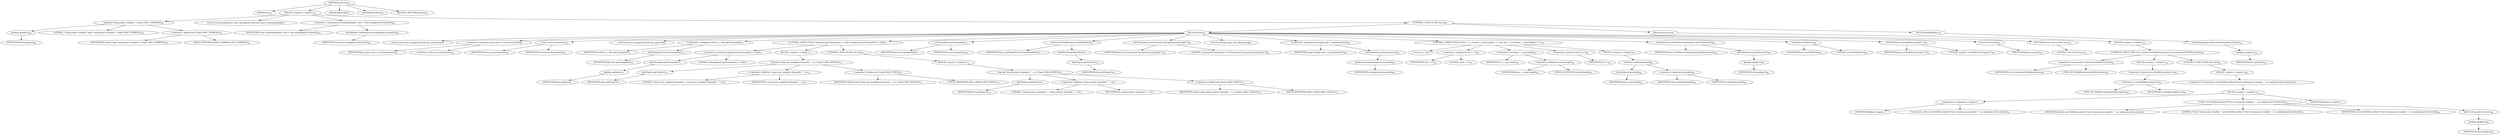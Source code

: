 digraph "execute" {  
"64" [label = <(METHOD,execute)<SUB>61</SUB>> ]
"6" [label = <(PARAM,this)<SUB>61</SUB>> ]
"65" [label = <(BLOCK,&lt;empty&gt;,&lt;empty&gt;)<SUB>62</SUB>> ]
"66" [label = <(log,log(&quot;Using jasper compiler&quot;, Project.MSG_VERBOSE))<SUB>63</SUB>> ]
"67" [label = <(getJspc,getJspc())<SUB>63</SUB>> ]
"5" [label = <(IDENTIFIER,this,getJspc())<SUB>63</SUB>> ]
"68" [label = <(LITERAL,&quot;Using jasper compiler&quot;,log(&quot;Using jasper compiler&quot;, Project.MSG_VERBOSE))<SUB>63</SUB>> ]
"69" [label = <(&lt;operator&gt;.fieldAccess,Project.MSG_VERBOSE)<SUB>63</SUB>> ]
"70" [label = <(IDENTIFIER,Project,log(&quot;Using jasper compiler&quot;, Project.MSG_VERBOSE))<SUB>63</SUB>> ]
"71" [label = <(FIELD_IDENTIFIER,MSG_VERBOSE,MSG_VERBOSE)<SUB>63</SUB>> ]
"72" [label = <(LOCAL,CommandlineJava cmd: org.apache.tools.ant.types.CommandlineJava)> ]
"73" [label = <(&lt;operator&gt;.assignment,CommandlineJava cmd = this.setupJasperCommand())<SUB>64</SUB>> ]
"74" [label = <(IDENTIFIER,cmd,CommandlineJava cmd = this.setupJasperCommand())<SUB>64</SUB>> ]
"75" [label = <(setupJasperCommand,this.setupJasperCommand())<SUB>64</SUB>> ]
"7" [label = <(IDENTIFIER,this,this.setupJasperCommand())<SUB>64</SUB>> ]
"76" [label = <(CONTROL_STRUCTURE,try,try)<SUB>66</SUB>> ]
"77" [label = <(BLOCK,try,try)<SUB>66</SUB>> ]
"9" [label = <(LOCAL,Java java: org.apache.tools.ant.taskdefs.Java)> ]
"78" [label = <(&lt;operator&gt;.assignment,Java java = new Java(owner))<SUB>69</SUB>> ]
"79" [label = <(IDENTIFIER,java,Java java = new Java(owner))<SUB>69</SUB>> ]
"80" [label = <(&lt;operator&gt;.alloc,new Java(owner))<SUB>69</SUB>> ]
"81" [label = <(&lt;init&gt;,new Java(owner))<SUB>69</SUB>> ]
"8" [label = <(IDENTIFIER,java,new Java(owner))<SUB>69</SUB>> ]
"82" [label = <(IDENTIFIER,owner,new Java(owner))<SUB>69</SUB>> ]
"83" [label = <(LOCAL,Path p: org.apache.tools.ant.types.Path)> ]
"84" [label = <(&lt;operator&gt;.assignment,Path p = this.getClasspath())<SUB>70</SUB>> ]
"85" [label = <(IDENTIFIER,p,Path p = this.getClasspath())<SUB>70</SUB>> ]
"86" [label = <(getClasspath,this.getClasspath())<SUB>70</SUB>> ]
"10" [label = <(IDENTIFIER,this,this.getClasspath())<SUB>70</SUB>> ]
"87" [label = <(CONTROL_STRUCTURE,if (getJspc().getClasspath() != null),if (getJspc().getClasspath() != null))<SUB>71</SUB>> ]
"88" [label = <(&lt;operator&gt;.notEquals,getJspc().getClasspath() != null)<SUB>71</SUB>> ]
"89" [label = <(getClasspath,getClasspath())<SUB>71</SUB>> ]
"90" [label = <(getJspc,getJspc())<SUB>71</SUB>> ]
"11" [label = <(IDENTIFIER,this,getJspc())<SUB>71</SUB>> ]
"91" [label = <(LITERAL,null,getJspc().getClasspath() != null)<SUB>71</SUB>> ]
"92" [label = <(BLOCK,&lt;empty&gt;,&lt;empty&gt;)<SUB>71</SUB>> ]
"93" [label = <(log,log(&quot;using user supplied classpath: &quot; + p, Project.MSG_DEBUG))<SUB>72</SUB>> ]
"94" [label = <(getProject,getProject())<SUB>72</SUB>> ]
"12" [label = <(IDENTIFIER,this,getProject())<SUB>72</SUB>> ]
"95" [label = <(&lt;operator&gt;.addition,&quot;using user supplied classpath: &quot; + p)<SUB>72</SUB>> ]
"96" [label = <(LITERAL,&quot;using user supplied classpath: &quot;,&quot;using user supplied classpath: &quot; + p)<SUB>72</SUB>> ]
"97" [label = <(IDENTIFIER,p,&quot;using user supplied classpath: &quot; + p)<SUB>72</SUB>> ]
"98" [label = <(&lt;operator&gt;.fieldAccess,Project.MSG_DEBUG)<SUB>73</SUB>> ]
"99" [label = <(IDENTIFIER,Project,log(&quot;using user supplied classpath: &quot; + p, Project.MSG_DEBUG))<SUB>73</SUB>> ]
"100" [label = <(FIELD_IDENTIFIER,MSG_DEBUG,MSG_DEBUG)<SUB>73</SUB>> ]
"101" [label = <(CONTROL_STRUCTURE,else,else)<SUB>74</SUB>> ]
"102" [label = <(BLOCK,&lt;empty&gt;,&lt;empty&gt;)<SUB>74</SUB>> ]
"103" [label = <(log,log(&quot;using system classpath: &quot; + p, Project.MSG_DEBUG))<SUB>75</SUB>> ]
"104" [label = <(getProject,getProject())<SUB>75</SUB>> ]
"13" [label = <(IDENTIFIER,this,getProject())<SUB>75</SUB>> ]
"105" [label = <(&lt;operator&gt;.addition,&quot;using system classpath: &quot; + p)<SUB>75</SUB>> ]
"106" [label = <(LITERAL,&quot;using system classpath: &quot;,&quot;using system classpath: &quot; + p)<SUB>75</SUB>> ]
"107" [label = <(IDENTIFIER,p,&quot;using system classpath: &quot; + p)<SUB>75</SUB>> ]
"108" [label = <(&lt;operator&gt;.fieldAccess,Project.MSG_DEBUG)<SUB>76</SUB>> ]
"109" [label = <(IDENTIFIER,Project,log(&quot;using system classpath: &quot; + p, Project.MSG_DEBUG))<SUB>76</SUB>> ]
"110" [label = <(FIELD_IDENTIFIER,MSG_DEBUG,MSG_DEBUG)<SUB>76</SUB>> ]
"111" [label = <(setClasspath,setClasspath(p))<SUB>78</SUB>> ]
"112" [label = <(IDENTIFIER,java,setClasspath(p))<SUB>78</SUB>> ]
"113" [label = <(IDENTIFIER,p,setClasspath(p))<SUB>78</SUB>> ]
"114" [label = <(setDir,setDir(getProject().getBaseDir()))<SUB>79</SUB>> ]
"115" [label = <(IDENTIFIER,java,setDir(getProject().getBaseDir()))<SUB>79</SUB>> ]
"116" [label = <(getBaseDir,getBaseDir())<SUB>79</SUB>> ]
"117" [label = <(getProject,getProject())<SUB>79</SUB>> ]
"14" [label = <(IDENTIFIER,this,getProject())<SUB>79</SUB>> ]
"118" [label = <(setClassname,setClassname(&quot;org.apache.jasper.JspC&quot;))<SUB>80</SUB>> ]
"119" [label = <(IDENTIFIER,java,setClassname(&quot;org.apache.jasper.JspC&quot;))<SUB>80</SUB>> ]
"120" [label = <(LITERAL,&quot;org.apache.jasper.JspC&quot;,setClassname(&quot;org.apache.jasper.JspC&quot;))<SUB>80</SUB>> ]
"121" [label = <(LOCAL,String[] args: java.lang.String[])> ]
"122" [label = <(&lt;operator&gt;.assignment,String[] args = getArguments())<SUB>82</SUB>> ]
"123" [label = <(IDENTIFIER,args,String[] args = getArguments())<SUB>82</SUB>> ]
"124" [label = <(getArguments,getArguments())<SUB>82</SUB>> ]
"125" [label = <(getJavaCommand,getJavaCommand())<SUB>82</SUB>> ]
"126" [label = <(IDENTIFIER,cmd,getJavaCommand())<SUB>82</SUB>> ]
"127" [label = <(CONTROL_STRUCTURE,for (int i = 0; Some(i &lt; args.length); i++),for (int i = 0; Some(i &lt; args.length); i++))<SUB>83</SUB>> ]
"128" [label = <(LOCAL,int i: int)> ]
"129" [label = <(&lt;operator&gt;.assignment,int i = 0)<SUB>83</SUB>> ]
"130" [label = <(IDENTIFIER,i,int i = 0)<SUB>83</SUB>> ]
"131" [label = <(LITERAL,0,int i = 0)<SUB>83</SUB>> ]
"132" [label = <(&lt;operator&gt;.lessThan,i &lt; args.length)<SUB>83</SUB>> ]
"133" [label = <(IDENTIFIER,i,i &lt; args.length)<SUB>83</SUB>> ]
"134" [label = <(&lt;operator&gt;.fieldAccess,args.length)<SUB>83</SUB>> ]
"135" [label = <(IDENTIFIER,args,i &lt; args.length)<SUB>83</SUB>> ]
"136" [label = <(FIELD_IDENTIFIER,length,length)<SUB>83</SUB>> ]
"137" [label = <(&lt;operator&gt;.postIncrement,i++)<SUB>83</SUB>> ]
"138" [label = <(IDENTIFIER,i,i++)<SUB>83</SUB>> ]
"139" [label = <(BLOCK,&lt;empty&gt;,&lt;empty&gt;)<SUB>83</SUB>> ]
"140" [label = <(setValue,setValue(args[i]))<SUB>84</SUB>> ]
"141" [label = <(createArg,createArg())<SUB>84</SUB>> ]
"142" [label = <(IDENTIFIER,java,createArg())<SUB>84</SUB>> ]
"143" [label = <(&lt;operator&gt;.indexAccess,args[i])<SUB>84</SUB>> ]
"144" [label = <(IDENTIFIER,args,setValue(args[i]))<SUB>84</SUB>> ]
"145" [label = <(IDENTIFIER,i,setValue(args[i]))<SUB>84</SUB>> ]
"146" [label = <(setFailonerror,setFailonerror(getJspc().getFailonerror()))<SUB>86</SUB>> ]
"147" [label = <(IDENTIFIER,java,setFailonerror(getJspc().getFailonerror()))<SUB>86</SUB>> ]
"148" [label = <(getFailonerror,getFailonerror())<SUB>86</SUB>> ]
"149" [label = <(getJspc,getJspc())<SUB>86</SUB>> ]
"15" [label = <(IDENTIFIER,this,getJspc())<SUB>86</SUB>> ]
"150" [label = <(setFork,setFork(true))<SUB>89</SUB>> ]
"151" [label = <(IDENTIFIER,java,setFork(true))<SUB>89</SUB>> ]
"152" [label = <(LITERAL,true,setFork(true))<SUB>89</SUB>> ]
"153" [label = <(setTaskName,setTaskName(&quot;jasperc&quot;))<SUB>90</SUB>> ]
"154" [label = <(IDENTIFIER,java,setTaskName(&quot;jasperc&quot;))<SUB>90</SUB>> ]
"155" [label = <(LITERAL,&quot;jasperc&quot;,setTaskName(&quot;jasperc&quot;))<SUB>90</SUB>> ]
"156" [label = <(execute,execute())<SUB>91</SUB>> ]
"157" [label = <(IDENTIFIER,java,execute())<SUB>91</SUB>> ]
"158" [label = <(RETURN,return true;,return true;)<SUB>92</SUB>> ]
"159" [label = <(LITERAL,true,return true;)<SUB>92</SUB>> ]
"160" [label = <(BLOCK,catch,catch)> ]
"161" [label = <(BLOCK,&lt;empty&gt;,&lt;empty&gt;)<SUB>93</SUB>> ]
"162" [label = <(CONTROL_STRUCTURE,if (ex instanceof BuildException),if (ex instanceof BuildException))<SUB>94</SUB>> ]
"163" [label = <(&lt;operator&gt;.instanceOf,ex instanceof BuildException)<SUB>94</SUB>> ]
"164" [label = <(IDENTIFIER,ex,ex instanceof BuildException)<SUB>94</SUB>> ]
"165" [label = <(TYPE_REF,BuildException,BuildException)<SUB>94</SUB>> ]
"166" [label = <(BLOCK,&lt;empty&gt;,&lt;empty&gt;)<SUB>94</SUB>> ]
"167" [label = <(&lt;operator&gt;.throw,throw (BuildException) ex;)<SUB>95</SUB>> ]
"168" [label = <(&lt;operator&gt;.cast,(BuildException) ex)<SUB>95</SUB>> ]
"169" [label = <(TYPE_REF,BuildException,BuildException)<SUB>95</SUB>> ]
"170" [label = <(IDENTIFIER,ex,(BuildException) ex)<SUB>95</SUB>> ]
"171" [label = <(CONTROL_STRUCTURE,else,else)<SUB>96</SUB>> ]
"172" [label = <(BLOCK,&lt;empty&gt;,&lt;empty&gt;)<SUB>96</SUB>> ]
"173" [label = <(&lt;operator&gt;.throw,throw new BuildException(&quot;Error running jsp compiler: &quot;, ex, getJspc().getLocation());)<SUB>97</SUB>> ]
"174" [label = <(BLOCK,&lt;empty&gt;,&lt;empty&gt;)<SUB>97</SUB>> ]
"175" [label = <(&lt;operator&gt;.assignment,&lt;empty&gt;)> ]
"176" [label = <(IDENTIFIER,$obj1,&lt;empty&gt;)> ]
"177" [label = <(&lt;operator&gt;.alloc,new BuildException(&quot;Error running jsp compiler: &quot;, ex, getJspc().getLocation()))<SUB>97</SUB>> ]
"178" [label = <(&lt;init&gt;,new BuildException(&quot;Error running jsp compiler: &quot;, ex, getJspc().getLocation()))<SUB>97</SUB>> ]
"179" [label = <(IDENTIFIER,$obj1,new BuildException(&quot;Error running jsp compiler: &quot;, ex, getJspc().getLocation()))> ]
"180" [label = <(LITERAL,&quot;Error running jsp compiler: &quot;,new BuildException(&quot;Error running jsp compiler: &quot;, ex, getJspc().getLocation()))<SUB>97</SUB>> ]
"181" [label = <(IDENTIFIER,ex,new BuildException(&quot;Error running jsp compiler: &quot;, ex, getJspc().getLocation()))<SUB>98</SUB>> ]
"182" [label = <(getLocation,getLocation())<SUB>98</SUB>> ]
"183" [label = <(getJspc,getJspc())<SUB>98</SUB>> ]
"16" [label = <(IDENTIFIER,this,getJspc())<SUB>98</SUB>> ]
"184" [label = <(IDENTIFIER,$obj1,&lt;empty&gt;)> ]
"185" [label = <(BLOCK,finally,finally)<SUB>100</SUB>> ]
"186" [label = <(deleteEmptyJavaFiles,deleteEmptyJavaFiles())<SUB>101</SUB>> ]
"187" [label = <(getJspc,getJspc())<SUB>101</SUB>> ]
"17" [label = <(IDENTIFIER,this,getJspc())<SUB>101</SUB>> ]
"188" [label = <(MODIFIER,PUBLIC)> ]
"189" [label = <(MODIFIER,VIRTUAL)> ]
"190" [label = <(METHOD_RETURN,boolean)<SUB>61</SUB>> ]
  "64" -> "6" 
  "64" -> "65" 
  "64" -> "188" 
  "64" -> "189" 
  "64" -> "190" 
  "65" -> "66" 
  "65" -> "72" 
  "65" -> "73" 
  "65" -> "76" 
  "66" -> "67" 
  "66" -> "68" 
  "66" -> "69" 
  "67" -> "5" 
  "69" -> "70" 
  "69" -> "71" 
  "73" -> "74" 
  "73" -> "75" 
  "75" -> "7" 
  "76" -> "77" 
  "76" -> "160" 
  "76" -> "185" 
  "77" -> "9" 
  "77" -> "78" 
  "77" -> "81" 
  "77" -> "83" 
  "77" -> "84" 
  "77" -> "87" 
  "77" -> "111" 
  "77" -> "114" 
  "77" -> "118" 
  "77" -> "121" 
  "77" -> "122" 
  "77" -> "127" 
  "77" -> "146" 
  "77" -> "150" 
  "77" -> "153" 
  "77" -> "156" 
  "77" -> "158" 
  "78" -> "79" 
  "78" -> "80" 
  "81" -> "8" 
  "81" -> "82" 
  "84" -> "85" 
  "84" -> "86" 
  "86" -> "10" 
  "87" -> "88" 
  "87" -> "92" 
  "87" -> "101" 
  "88" -> "89" 
  "88" -> "91" 
  "89" -> "90" 
  "90" -> "11" 
  "92" -> "93" 
  "93" -> "94" 
  "93" -> "95" 
  "93" -> "98" 
  "94" -> "12" 
  "95" -> "96" 
  "95" -> "97" 
  "98" -> "99" 
  "98" -> "100" 
  "101" -> "102" 
  "102" -> "103" 
  "103" -> "104" 
  "103" -> "105" 
  "103" -> "108" 
  "104" -> "13" 
  "105" -> "106" 
  "105" -> "107" 
  "108" -> "109" 
  "108" -> "110" 
  "111" -> "112" 
  "111" -> "113" 
  "114" -> "115" 
  "114" -> "116" 
  "116" -> "117" 
  "117" -> "14" 
  "118" -> "119" 
  "118" -> "120" 
  "122" -> "123" 
  "122" -> "124" 
  "124" -> "125" 
  "125" -> "126" 
  "127" -> "128" 
  "127" -> "129" 
  "127" -> "132" 
  "127" -> "137" 
  "127" -> "139" 
  "129" -> "130" 
  "129" -> "131" 
  "132" -> "133" 
  "132" -> "134" 
  "134" -> "135" 
  "134" -> "136" 
  "137" -> "138" 
  "139" -> "140" 
  "140" -> "141" 
  "140" -> "143" 
  "141" -> "142" 
  "143" -> "144" 
  "143" -> "145" 
  "146" -> "147" 
  "146" -> "148" 
  "148" -> "149" 
  "149" -> "15" 
  "150" -> "151" 
  "150" -> "152" 
  "153" -> "154" 
  "153" -> "155" 
  "156" -> "157" 
  "158" -> "159" 
  "160" -> "161" 
  "161" -> "162" 
  "162" -> "163" 
  "162" -> "166" 
  "162" -> "171" 
  "163" -> "164" 
  "163" -> "165" 
  "166" -> "167" 
  "167" -> "168" 
  "168" -> "169" 
  "168" -> "170" 
  "171" -> "172" 
  "172" -> "173" 
  "173" -> "174" 
  "174" -> "175" 
  "174" -> "178" 
  "174" -> "184" 
  "175" -> "176" 
  "175" -> "177" 
  "178" -> "179" 
  "178" -> "180" 
  "178" -> "181" 
  "178" -> "182" 
  "182" -> "183" 
  "183" -> "16" 
  "185" -> "186" 
  "186" -> "187" 
  "187" -> "17" 
}
